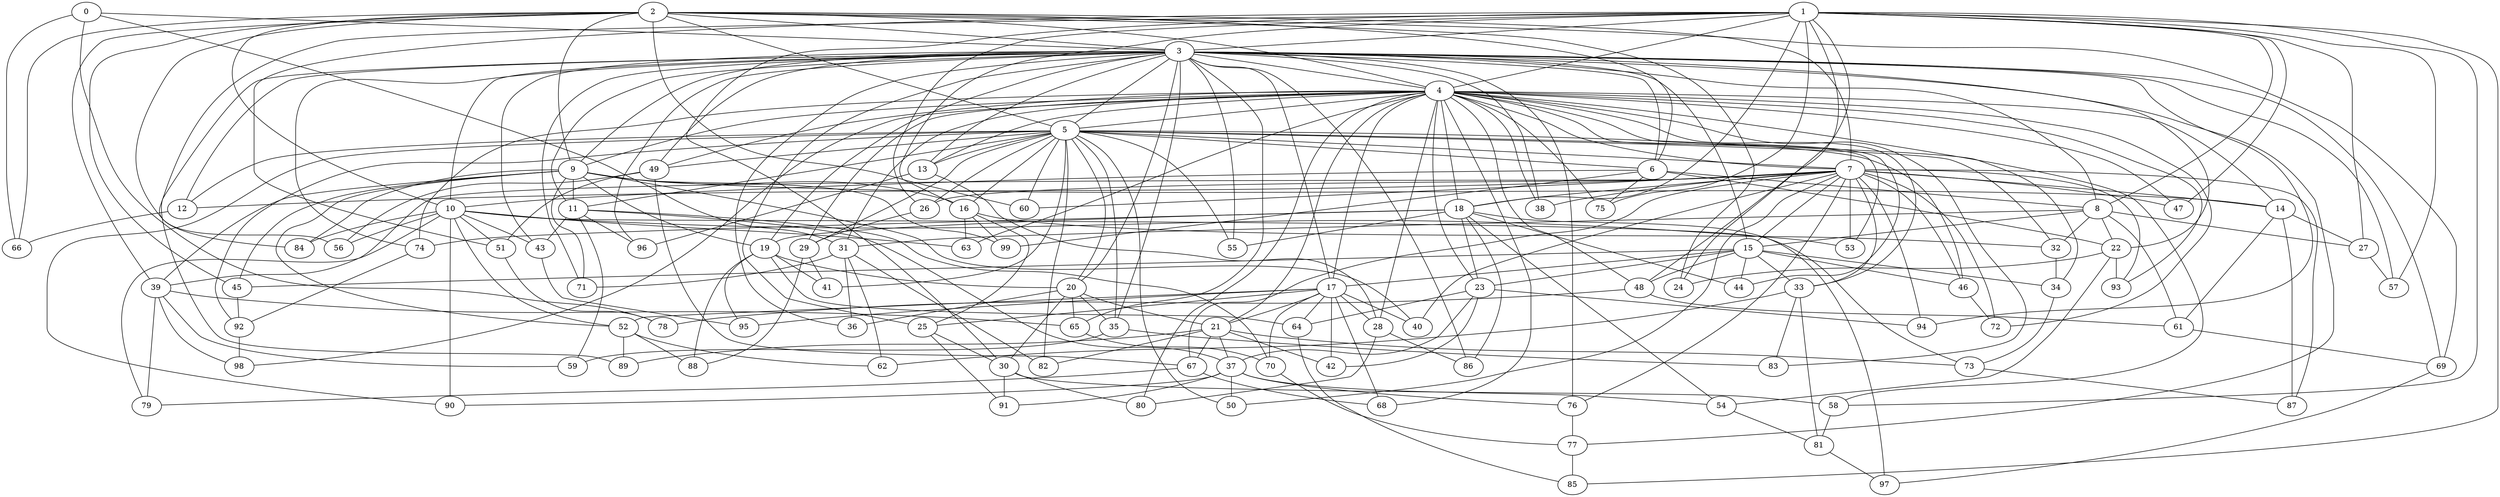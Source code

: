 strict graph "barabasi_albert_graph(100,3)" {
0;
1;
2;
3;
4;
5;
6;
7;
8;
9;
10;
11;
12;
13;
14;
15;
16;
17;
18;
19;
20;
21;
22;
23;
24;
25;
26;
27;
28;
29;
30;
31;
32;
33;
34;
35;
36;
37;
38;
39;
40;
41;
42;
43;
44;
45;
46;
47;
48;
49;
50;
51;
52;
53;
54;
55;
56;
57;
58;
59;
60;
61;
62;
63;
64;
65;
66;
67;
68;
69;
70;
71;
72;
73;
74;
75;
76;
77;
78;
79;
80;
81;
82;
83;
84;
85;
86;
87;
88;
89;
90;
91;
92;
93;
94;
95;
96;
97;
98;
99;
0 -- 66  [is_available=True, prob="0.372898785016"];
0 -- 3  [is_available=True, prob="0.409806590176"];
0 -- 78  [is_available=True, prob="1.0"];
0 -- 31  [is_available=True, prob="0.0625452372944"];
1 -- 48  [is_available=True, prob="0.874328035575"];
1 -- 3  [is_available=True, prob="0.813588609583"];
1 -- 4  [is_available=True, prob="0.596100840281"];
1 -- 8  [is_available=True, prob="0.650950456856"];
1 -- 75  [is_available=True, prob="0.396007018416"];
1 -- 47  [is_available=True, prob="0.394417880384"];
1 -- 16  [is_available=True, prob="0.588468822869"];
1 -- 18  [is_available=True, prob="0.885921088658"];
1 -- 51  [is_available=True, prob="0.278393496229"];
1 -- 84  [is_available=True, prob="1.0"];
1 -- 85  [is_available=True, prob="0.755058579983"];
1 -- 24  [is_available=True, prob="0.261172982866"];
1 -- 57  [is_available=True, prob="0.864733982825"];
1 -- 26  [is_available=True, prob="0.0223476908283"];
1 -- 27  [is_available=True, prob="0.936264916172"];
1 -- 58  [is_available=True, prob="0.462076785545"];
1 -- 30  [is_available=True, prob="0.36098015245"];
2 -- 66  [is_available=True, prob="0.850684946405"];
2 -- 3  [is_available=True, prob="1.0"];
2 -- 4  [is_available=True, prob="0.0616194275007"];
2 -- 5  [is_available=True, prob="0.75918183591"];
2 -- 6  [is_available=True, prob="1.0"];
2 -- 7  [is_available=True, prob="1.0"];
2 -- 9  [is_available=True, prob="0.571029727359"];
2 -- 10  [is_available=True, prob="1.0"];
2 -- 39  [is_available=True, prob="0.483406988533"];
2 -- 45  [is_available=True, prob="1.0"];
2 -- 56  [is_available=True, prob="0.309619937907"];
2 -- 24  [is_available=True, prob="0.375368683958"];
2 -- 60  [is_available=True, prob="0.821516435611"];
2 -- 69  [is_available=True, prob="0.720816463025"];
3 -- 4  [is_available=True, prob="0.969342677954"];
3 -- 5  [is_available=True, prob="0.726205350377"];
3 -- 6  [is_available=True, prob="1.0"];
3 -- 8  [is_available=True, prob="0.350146769717"];
3 -- 9  [is_available=True, prob="0.922284996692"];
3 -- 10  [is_available=True, prob="0.704756313421"];
3 -- 11  [is_available=True, prob="1.0"];
3 -- 12  [is_available=True, prob="0.415389263161"];
3 -- 13  [is_available=True, prob="0.100147029336"];
3 -- 15  [is_available=True, prob="0.141519953539"];
3 -- 17  [is_available=True, prob="0.579679643029"];
3 -- 19  [is_available=True, prob="0.138338811586"];
3 -- 20  [is_available=True, prob="1.0"];
3 -- 22  [is_available=True, prob="0.757907164573"];
3 -- 25  [is_available=True, prob="0.366319593909"];
3 -- 35  [is_available=True, prob="0.5663781978"];
3 -- 36  [is_available=True, prob="0.96981071525"];
3 -- 38  [is_available=True, prob="1.0"];
3 -- 43  [is_available=True, prob="0.106446038928"];
3 -- 49  [is_available=True, prob="1.0"];
3 -- 55  [is_available=True, prob="0.545188397769"];
3 -- 57  [is_available=True, prob="0.374066621208"];
3 -- 65  [is_available=True, prob="1.0"];
3 -- 69  [is_available=True, prob="0.0660345116746"];
3 -- 71  [is_available=True, prob="0.446183354345"];
3 -- 74  [is_available=True, prob="0.0392397465833"];
3 -- 76  [is_available=True, prob="1.0"];
3 -- 77  [is_available=True, prob="1.0"];
3 -- 86  [is_available=True, prob="0.154973025121"];
3 -- 89  [is_available=True, prob="1.0"];
3 -- 94  [is_available=True, prob="1.0"];
3 -- 96  [is_available=True, prob="1.0"];
4 -- 5  [is_available=True, prob="0.321774511495"];
4 -- 7  [is_available=True, prob="1.0"];
4 -- 9  [is_available=True, prob="1.0"];
4 -- 13  [is_available=True, prob="0.419975683194"];
4 -- 14  [is_available=True, prob="0.770028419021"];
4 -- 17  [is_available=True, prob="0.981627299295"];
4 -- 18  [is_available=True, prob="0.806038491967"];
4 -- 21  [is_available=True, prob="0.35935596996"];
4 -- 23  [is_available=True, prob="0.185060535149"];
4 -- 28  [is_available=True, prob="0.369715935678"];
4 -- 29  [is_available=True, prob="1.0"];
4 -- 31  [is_available=True, prob="0.409780692991"];
4 -- 33  [is_available=True, prob="0.906392084222"];
4 -- 38  [is_available=True, prob="1.0"];
4 -- 44  [is_available=True, prob="0.814482500907"];
4 -- 47  [is_available=True, prob="0.85774558799"];
4 -- 48  [is_available=True, prob="0.930429050502"];
4 -- 49  [is_available=True, prob="0.465433325998"];
4 -- 53  [is_available=True, prob="0.859774876002"];
4 -- 58  [is_available=True, prob="1.0"];
4 -- 63  [is_available=True, prob="0.445975950592"];
4 -- 68  [is_available=True, prob="0.69653610885"];
4 -- 72  [is_available=True, prob="0.944655862726"];
4 -- 74  [is_available=True, prob="0.43809942329"];
4 -- 75  [is_available=True, prob="0.499903962499"];
4 -- 80  [is_available=True, prob="0.368449339108"];
4 -- 83  [is_available=True, prob="0.262686062309"];
4 -- 93  [is_available=True, prob="1.0"];
4 -- 98  [is_available=True, prob="0.48845448396"];
5 -- 6  [is_available=True, prob="0.0232915220579"];
5 -- 7  [is_available=True, prob="0.103168715228"];
5 -- 11  [is_available=True, prob="0.202062141602"];
5 -- 12  [is_available=True, prob="0.0662375206016"];
5 -- 13  [is_available=True, prob="0.0834508996867"];
5 -- 16  [is_available=True, prob="1.0"];
5 -- 20  [is_available=True, prob="0.587571751894"];
5 -- 26  [is_available=True, prob="0.678930233701"];
5 -- 29  [is_available=True, prob="0.537071460502"];
5 -- 32  [is_available=True, prob="0.999160605244"];
5 -- 34  [is_available=True, prob="1.0"];
5 -- 35  [is_available=True, prob="1.0"];
5 -- 41  [is_available=True, prob="0.112896248534"];
5 -- 46  [is_available=True, prob="0.556539761601"];
5 -- 49  [is_available=True, prob="0.839831089394"];
5 -- 50  [is_available=True, prob="0.432599517779"];
5 -- 55  [is_available=True, prob="0.754944788605"];
5 -- 60  [is_available=True, prob="0.117532678371"];
5 -- 82  [is_available=True, prob="1.0"];
5 -- 90  [is_available=True, prob="0.688511350021"];
5 -- 92  [is_available=True, prob="0.921160052442"];
6 -- 8  [is_available=True, prob="1.0"];
6 -- 10  [is_available=True, prob="0.349554967071"];
6 -- 75  [is_available=True, prob="0.207853597226"];
6 -- 99  [is_available=True, prob="0.373491421476"];
6 -- 22  [is_available=True, prob="0.698707299021"];
7 -- 12  [is_available=True, prob="0.559838462715"];
7 -- 14  [is_available=True, prob="0.307792387066"];
7 -- 15  [is_available=True, prob="0.90576066382"];
7 -- 18  [is_available=True, prob="0.570334958957"];
7 -- 26  [is_available=True, prob="0.434738477464"];
7 -- 33  [is_available=True, prob="1.0"];
7 -- 38  [is_available=True, prob="0.349160892342"];
7 -- 39  [is_available=True, prob="0.543000378455"];
7 -- 40  [is_available=True, prob="0.520598322108"];
7 -- 46  [is_available=True, prob="0.483779077853"];
7 -- 47  [is_available=True, prob="0.41329955339"];
7 -- 50  [is_available=True, prob="1.0"];
7 -- 53  [is_available=True, prob="0.343334970138"];
7 -- 60  [is_available=True, prob="0.65322994546"];
7 -- 67  [is_available=True, prob="1.0"];
7 -- 72  [is_available=True, prob="1.0"];
7 -- 76  [is_available=True, prob="0.239712102939"];
7 -- 87  [is_available=True, prob="0.973218329558"];
7 -- 93  [is_available=True, prob="0.884132978203"];
7 -- 94  [is_available=True, prob="0.488291672681"];
8 -- 32  [is_available=True, prob="0.455371001039"];
8 -- 15  [is_available=True, prob="0.304828874392"];
8 -- 22  [is_available=True, prob="0.692916416331"];
8 -- 27  [is_available=True, prob="1.0"];
8 -- 61  [is_available=True, prob="0.705627986154"];
8 -- 31  [is_available=True, prob="0.406108151355"];
9 -- 39  [is_available=True, prob="0.995568198304"];
9 -- 40  [is_available=True, prob="0.523078742421"];
9 -- 11  [is_available=True, prob="0.933188233087"];
9 -- 45  [is_available=True, prob="0.863155838162"];
9 -- 14  [is_available=True, prob="0.624844598771"];
9 -- 16  [is_available=True, prob="0.716985807665"];
9 -- 99  [is_available=True, prob="0.305808612004"];
9 -- 19  [is_available=True, prob="1.0"];
9 -- 52  [is_available=True, prob="0.530843356129"];
9 -- 84  [is_available=True, prob="0.356520753708"];
9 -- 71  [is_available=True, prob="1.0"];
10 -- 73  [is_available=True, prob="0.203645397276"];
10 -- 43  [is_available=True, prob="1.0"];
10 -- 79  [is_available=True, prob="0.440667322299"];
10 -- 51  [is_available=True, prob="0.836467088508"];
10 -- 52  [is_available=True, prob="1.0"];
10 -- 53  [is_available=True, prob="0.529351209689"];
10 -- 56  [is_available=True, prob="0.64673890358"];
10 -- 84  [is_available=True, prob="1.0"];
10 -- 90  [is_available=True, prob="0.587605639173"];
10 -- 63  [is_available=True, prob="0.623339637966"];
11 -- 96  [is_available=True, prob="1.0"];
11 -- 70  [is_available=True, prob="0.383121003695"];
11 -- 43  [is_available=True, prob="0.502837947695"];
11 -- 59  [is_available=True, prob="0.934482705443"];
11 -- 37  [is_available=True, prob="1.0"];
12 -- 66  [is_available=True, prob="0.284499630485"];
13 -- 96  [is_available=True, prob="0.386478472489"];
13 -- 28  [is_available=True, prob="0.162777695805"];
14 -- 87  [is_available=True, prob="0.712803063509"];
14 -- 27  [is_available=True, prob="0.361341850742"];
14 -- 61  [is_available=True, prob="1.0"];
15 -- 33  [is_available=True, prob="0.453336827431"];
15 -- 34  [is_available=True, prob="1.0"];
15 -- 44  [is_available=True, prob="1.0"];
15 -- 45  [is_available=True, prob="1.0"];
15 -- 46  [is_available=True, prob="0.560049006566"];
15 -- 48  [is_available=True, prob="0.794919605576"];
15 -- 17  [is_available=True, prob="0.973918970882"];
15 -- 23  [is_available=True, prob="1.0"];
16 -- 32  [is_available=True, prob="0.287125128433"];
16 -- 99  [is_available=True, prob="0.848856036081"];
16 -- 25  [is_available=True, prob="1.0"];
16 -- 63  [is_available=True, prob="1.0"];
17 -- 64  [is_available=True, prob="0.229827489559"];
17 -- 68  [is_available=True, prob="0.981603267504"];
17 -- 70  [is_available=True, prob="1.0"];
17 -- 40  [is_available=True, prob="1.0"];
17 -- 42  [is_available=True, prob="0.125546796298"];
17 -- 52  [is_available=True, prob="0.642063894292"];
17 -- 21  [is_available=True, prob="0.18798519052"];
17 -- 25  [is_available=True, prob="0.551387733148"];
17 -- 28  [is_available=True, prob="0.777925460499"];
17 -- 95  [is_available=True, prob="0.978877170794"];
18 -- 86  [is_available=True, prob="0.884208062744"];
18 -- 74  [is_available=True, prob="0.756268198288"];
18 -- 55  [is_available=True, prob="0.727766795664"];
18 -- 44  [is_available=True, prob="1.0"];
18 -- 19  [is_available=True, prob="1.0"];
18 -- 97  [is_available=True, prob="0.650569866328"];
18 -- 54  [is_available=True, prob="0.139785823259"];
18 -- 23  [is_available=True, prob="1.0"];
19 -- 64  [is_available=True, prob="1.0"];
19 -- 20  [is_available=True, prob="0.775187898595"];
19 -- 41  [is_available=True, prob="0.755009797207"];
19 -- 88  [is_available=True, prob="0.116768341969"];
19 -- 95  [is_available=True, prob="0.251795122303"];
20 -- 65  [is_available=True, prob="0.216373095754"];
20 -- 36  [is_available=True, prob="0.305010634019"];
20 -- 35  [is_available=True, prob="1.0"];
20 -- 21  [is_available=True, prob="1.0"];
20 -- 30  [is_available=True, prob="0.944562223107"];
21 -- 67  [is_available=True, prob="0.536174048716"];
21 -- 37  [is_available=True, prob="0.222429150886"];
21 -- 73  [is_available=True, prob="0.112804063998"];
21 -- 42  [is_available=True, prob="0.400017846152"];
21 -- 82  [is_available=True, prob="0.262895194831"];
21 -- 89  [is_available=True, prob="0.242742985466"];
22 -- 54  [is_available=True, prob="1.0"];
22 -- 24  [is_available=True, prob="0.685085897872"];
22 -- 93  [is_available=True, prob="0.0258804334165"];
23 -- 64  [is_available=True, prob="1.0"];
23 -- 37  [is_available=True, prob="0.623502097151"];
23 -- 42  [is_available=True, prob="0.904201317125"];
23 -- 94  [is_available=True, prob="0.826609020965"];
25 -- 91  [is_available=True, prob="1.0"];
25 -- 30  [is_available=True, prob="0.240996579564"];
26 -- 29  [is_available=True, prob="0.553646278864"];
27 -- 57  [is_available=True, prob="0.73558657579"];
28 -- 80  [is_available=True, prob="0.692875894714"];
28 -- 86  [is_available=True, prob="0.251010106724"];
29 -- 88  [is_available=True, prob="0.98035303752"];
29 -- 41  [is_available=True, prob="0.802615644662"];
30 -- 80  [is_available=True, prob="1.0"];
30 -- 58  [is_available=True, prob="0.105957654956"];
30 -- 91  [is_available=True, prob="0.224314917255"];
31 -- 71  [is_available=True, prob="1.0"];
31 -- 82  [is_available=True, prob="0.682453477995"];
31 -- 36  [is_available=True, prob="1.0"];
31 -- 62  [is_available=True, prob="1.0"];
32 -- 34  [is_available=True, prob="0.826141287824"];
33 -- 81  [is_available=True, prob="0.366053310339"];
33 -- 83  [is_available=True, prob="0.616127415861"];
33 -- 62  [is_available=True, prob="0.270459554361"];
34 -- 73  [is_available=True, prob="0.780684488717"];
35 -- 59  [is_available=True, prob="0.341583966807"];
35 -- 83  [is_available=True, prob="0.841314740395"];
37 -- 76  [is_available=True, prob="0.157034354597"];
37 -- 50  [is_available=True, prob="0.447862846722"];
37 -- 54  [is_available=True, prob="1.0"];
37 -- 90  [is_available=True, prob="0.55476673975"];
37 -- 91  [is_available=True, prob="0.20101937428"];
39 -- 65  [is_available=True, prob="0.713706244184"];
39 -- 98  [is_available=True, prob="0.971990461071"];
39 -- 79  [is_available=True, prob="1.0"];
39 -- 59  [is_available=True, prob="0.161378094663"];
43 -- 95  [is_available=True, prob="0.126395763793"];
45 -- 92  [is_available=True, prob="0.938376900376"];
46 -- 72  [is_available=True, prob="0.502445268053"];
48 -- 61  [is_available=True, prob="1.0"];
48 -- 78  [is_available=True, prob="1.0"];
49 -- 67  [is_available=True, prob="0.421141288863"];
49 -- 51  [is_available=True, prob="0.928450929173"];
49 -- 56  [is_available=True, prob="1.0"];
51 -- 78  [is_available=True, prob="0.132202554052"];
52 -- 88  [is_available=True, prob="0.831913435563"];
52 -- 89  [is_available=True, prob="0.658661271334"];
52 -- 62  [is_available=True, prob="1.0"];
54 -- 81  [is_available=True, prob="0.638719972177"];
58 -- 81  [is_available=True, prob="0.057549365457"];
61 -- 69  [is_available=True, prob="0.74957759841"];
64 -- 85  [is_available=True, prob="0.0595803749275"];
65 -- 70  [is_available=True, prob="1.0"];
67 -- 79  [is_available=True, prob="0.307819772896"];
67 -- 68  [is_available=True, prob="0.234988037467"];
69 -- 97  [is_available=True, prob="0.455215132204"];
70 -- 77  [is_available=True, prob="0.883625679312"];
73 -- 87  [is_available=True, prob="0.905734607843"];
74 -- 92  [is_available=True, prob="0.899797251718"];
76 -- 77  [is_available=True, prob="1.0"];
77 -- 85  [is_available=True, prob="0.122338395"];
81 -- 97  [is_available=True, prob="0.35739967054"];
92 -- 98  [is_available=True, prob="1.0"];
}
